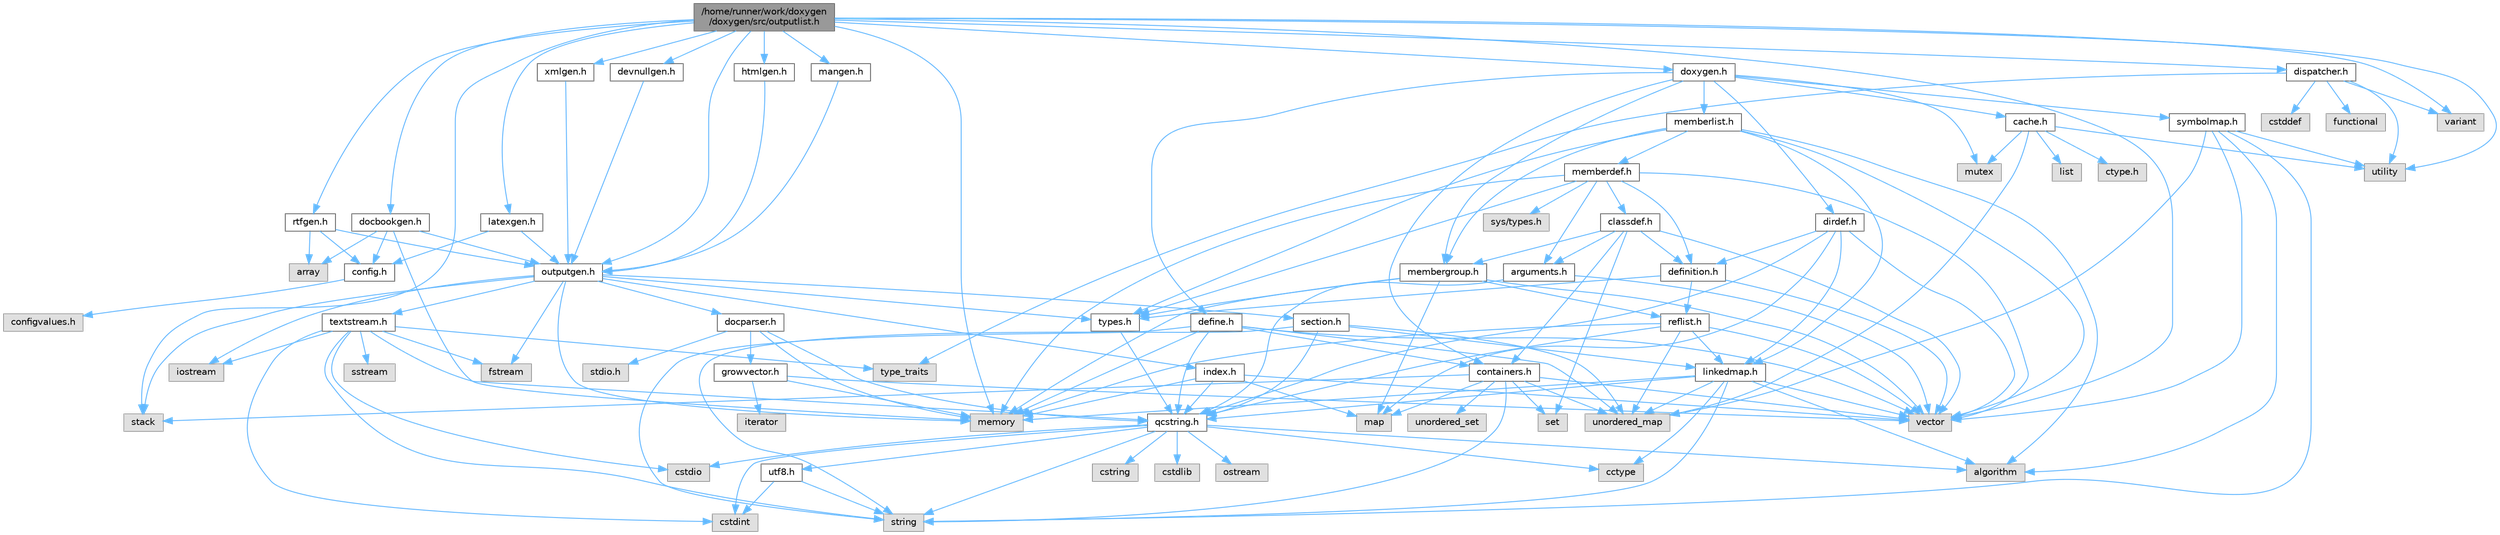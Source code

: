 digraph "/home/runner/work/doxygen/doxygen/src/outputlist.h"
{
 // INTERACTIVE_SVG=YES
 // LATEX_PDF_SIZE
  bgcolor="transparent";
  edge [fontname=Helvetica,fontsize=10,labelfontname=Helvetica,labelfontsize=10];
  node [fontname=Helvetica,fontsize=10,shape=box,height=0.2,width=0.4];
  Node1 [label="/home/runner/work/doxygen\l/doxygen/src/outputlist.h",height=0.2,width=0.4,color="gray40", fillcolor="grey60", style="filled", fontcolor="black",tooltip=" "];
  Node1 -> Node2 [color="steelblue1",style="solid"];
  Node2 [label="utility",height=0.2,width=0.4,color="grey60", fillcolor="#E0E0E0", style="filled",tooltip=" "];
  Node1 -> Node3 [color="steelblue1",style="solid"];
  Node3 [label="vector",height=0.2,width=0.4,color="grey60", fillcolor="#E0E0E0", style="filled",tooltip=" "];
  Node1 -> Node4 [color="steelblue1",style="solid"];
  Node4 [label="memory",height=0.2,width=0.4,color="grey60", fillcolor="#E0E0E0", style="filled",tooltip=" "];
  Node1 -> Node5 [color="steelblue1",style="solid"];
  Node5 [label="variant",height=0.2,width=0.4,color="grey60", fillcolor="#E0E0E0", style="filled",tooltip=" "];
  Node1 -> Node6 [color="steelblue1",style="solid"];
  Node6 [label="stack",height=0.2,width=0.4,color="grey60", fillcolor="#E0E0E0", style="filled",tooltip=" "];
  Node1 -> Node7 [color="steelblue1",style="solid"];
  Node7 [label="outputgen.h",height=0.2,width=0.4,color="grey40", fillcolor="white", style="filled",URL="$df/d06/outputgen_8h.html",tooltip=" "];
  Node7 -> Node4 [color="steelblue1",style="solid"];
  Node7 -> Node6 [color="steelblue1",style="solid"];
  Node7 -> Node8 [color="steelblue1",style="solid"];
  Node8 [label="iostream",height=0.2,width=0.4,color="grey60", fillcolor="#E0E0E0", style="filled",tooltip=" "];
  Node7 -> Node9 [color="steelblue1",style="solid"];
  Node9 [label="fstream",height=0.2,width=0.4,color="grey60", fillcolor="#E0E0E0", style="filled",tooltip=" "];
  Node7 -> Node10 [color="steelblue1",style="solid"];
  Node10 [label="types.h",height=0.2,width=0.4,color="grey40", fillcolor="white", style="filled",URL="$d9/d49/types_8h.html",tooltip="This file contains a number of basic enums and types."];
  Node10 -> Node11 [color="steelblue1",style="solid"];
  Node11 [label="qcstring.h",height=0.2,width=0.4,color="grey40", fillcolor="white", style="filled",URL="$d7/d5c/qcstring_8h.html",tooltip=" "];
  Node11 -> Node12 [color="steelblue1",style="solid"];
  Node12 [label="string",height=0.2,width=0.4,color="grey60", fillcolor="#E0E0E0", style="filled",tooltip=" "];
  Node11 -> Node13 [color="steelblue1",style="solid"];
  Node13 [label="algorithm",height=0.2,width=0.4,color="grey60", fillcolor="#E0E0E0", style="filled",tooltip=" "];
  Node11 -> Node14 [color="steelblue1",style="solid"];
  Node14 [label="cctype",height=0.2,width=0.4,color="grey60", fillcolor="#E0E0E0", style="filled",tooltip=" "];
  Node11 -> Node15 [color="steelblue1",style="solid"];
  Node15 [label="cstring",height=0.2,width=0.4,color="grey60", fillcolor="#E0E0E0", style="filled",tooltip=" "];
  Node11 -> Node16 [color="steelblue1",style="solid"];
  Node16 [label="cstdio",height=0.2,width=0.4,color="grey60", fillcolor="#E0E0E0", style="filled",tooltip=" "];
  Node11 -> Node17 [color="steelblue1",style="solid"];
  Node17 [label="cstdlib",height=0.2,width=0.4,color="grey60", fillcolor="#E0E0E0", style="filled",tooltip=" "];
  Node11 -> Node18 [color="steelblue1",style="solid"];
  Node18 [label="cstdint",height=0.2,width=0.4,color="grey60", fillcolor="#E0E0E0", style="filled",tooltip=" "];
  Node11 -> Node19 [color="steelblue1",style="solid"];
  Node19 [label="ostream",height=0.2,width=0.4,color="grey60", fillcolor="#E0E0E0", style="filled",tooltip=" "];
  Node11 -> Node20 [color="steelblue1",style="solid"];
  Node20 [label="utf8.h",height=0.2,width=0.4,color="grey40", fillcolor="white", style="filled",URL="$db/d7c/utf8_8h.html",tooltip="Various UTF8 related helper functions."];
  Node20 -> Node18 [color="steelblue1",style="solid"];
  Node20 -> Node12 [color="steelblue1",style="solid"];
  Node7 -> Node21 [color="steelblue1",style="solid"];
  Node21 [label="index.h",height=0.2,width=0.4,color="grey40", fillcolor="white", style="filled",URL="$d1/db5/index_8h.html",tooltip=" "];
  Node21 -> Node4 [color="steelblue1",style="solid"];
  Node21 -> Node3 [color="steelblue1",style="solid"];
  Node21 -> Node22 [color="steelblue1",style="solid"];
  Node22 [label="map",height=0.2,width=0.4,color="grey60", fillcolor="#E0E0E0", style="filled",tooltip=" "];
  Node21 -> Node11 [color="steelblue1",style="solid"];
  Node7 -> Node23 [color="steelblue1",style="solid"];
  Node23 [label="section.h",height=0.2,width=0.4,color="grey40", fillcolor="white", style="filled",URL="$d1/d2a/section_8h.html",tooltip=" "];
  Node23 -> Node12 [color="steelblue1",style="solid"];
  Node23 -> Node24 [color="steelblue1",style="solid"];
  Node24 [label="unordered_map",height=0.2,width=0.4,color="grey60", fillcolor="#E0E0E0", style="filled",tooltip=" "];
  Node23 -> Node11 [color="steelblue1",style="solid"];
  Node23 -> Node25 [color="steelblue1",style="solid"];
  Node25 [label="linkedmap.h",height=0.2,width=0.4,color="grey40", fillcolor="white", style="filled",URL="$da/de1/linkedmap_8h.html",tooltip=" "];
  Node25 -> Node24 [color="steelblue1",style="solid"];
  Node25 -> Node3 [color="steelblue1",style="solid"];
  Node25 -> Node4 [color="steelblue1",style="solid"];
  Node25 -> Node12 [color="steelblue1",style="solid"];
  Node25 -> Node13 [color="steelblue1",style="solid"];
  Node25 -> Node14 [color="steelblue1",style="solid"];
  Node25 -> Node11 [color="steelblue1",style="solid"];
  Node7 -> Node26 [color="steelblue1",style="solid"];
  Node26 [label="textstream.h",height=0.2,width=0.4,color="grey40", fillcolor="white", style="filled",URL="$d4/d7d/textstream_8h.html",tooltip=" "];
  Node26 -> Node12 [color="steelblue1",style="solid"];
  Node26 -> Node8 [color="steelblue1",style="solid"];
  Node26 -> Node27 [color="steelblue1",style="solid"];
  Node27 [label="sstream",height=0.2,width=0.4,color="grey60", fillcolor="#E0E0E0", style="filled",tooltip=" "];
  Node26 -> Node18 [color="steelblue1",style="solid"];
  Node26 -> Node16 [color="steelblue1",style="solid"];
  Node26 -> Node9 [color="steelblue1",style="solid"];
  Node26 -> Node28 [color="steelblue1",style="solid"];
  Node28 [label="type_traits",height=0.2,width=0.4,color="grey60", fillcolor="#E0E0E0", style="filled",tooltip=" "];
  Node26 -> Node11 [color="steelblue1",style="solid"];
  Node7 -> Node29 [color="steelblue1",style="solid"];
  Node29 [label="docparser.h",height=0.2,width=0.4,color="grey40", fillcolor="white", style="filled",URL="$de/d9c/docparser_8h.html",tooltip=" "];
  Node29 -> Node30 [color="steelblue1",style="solid"];
  Node30 [label="stdio.h",height=0.2,width=0.4,color="grey60", fillcolor="#E0E0E0", style="filled",tooltip=" "];
  Node29 -> Node4 [color="steelblue1",style="solid"];
  Node29 -> Node11 [color="steelblue1",style="solid"];
  Node29 -> Node31 [color="steelblue1",style="solid"];
  Node31 [label="growvector.h",height=0.2,width=0.4,color="grey40", fillcolor="white", style="filled",URL="$d7/d50/growvector_8h.html",tooltip=" "];
  Node31 -> Node3 [color="steelblue1",style="solid"];
  Node31 -> Node4 [color="steelblue1",style="solid"];
  Node31 -> Node32 [color="steelblue1",style="solid"];
  Node32 [label="iterator",height=0.2,width=0.4,color="grey60", fillcolor="#E0E0E0", style="filled",tooltip=" "];
  Node1 -> Node33 [color="steelblue1",style="solid"];
  Node33 [label="doxygen.h",height=0.2,width=0.4,color="grey40", fillcolor="white", style="filled",URL="$d1/da1/doxygen_8h.html",tooltip=" "];
  Node33 -> Node34 [color="steelblue1",style="solid"];
  Node34 [label="mutex",height=0.2,width=0.4,color="grey60", fillcolor="#E0E0E0", style="filled",tooltip=" "];
  Node33 -> Node35 [color="steelblue1",style="solid"];
  Node35 [label="containers.h",height=0.2,width=0.4,color="grey40", fillcolor="white", style="filled",URL="$d5/d75/containers_8h.html",tooltip=" "];
  Node35 -> Node3 [color="steelblue1",style="solid"];
  Node35 -> Node12 [color="steelblue1",style="solid"];
  Node35 -> Node36 [color="steelblue1",style="solid"];
  Node36 [label="set",height=0.2,width=0.4,color="grey60", fillcolor="#E0E0E0", style="filled",tooltip=" "];
  Node35 -> Node22 [color="steelblue1",style="solid"];
  Node35 -> Node37 [color="steelblue1",style="solid"];
  Node37 [label="unordered_set",height=0.2,width=0.4,color="grey60", fillcolor="#E0E0E0", style="filled",tooltip=" "];
  Node35 -> Node24 [color="steelblue1",style="solid"];
  Node35 -> Node6 [color="steelblue1",style="solid"];
  Node33 -> Node38 [color="steelblue1",style="solid"];
  Node38 [label="membergroup.h",height=0.2,width=0.4,color="grey40", fillcolor="white", style="filled",URL="$d9/d11/membergroup_8h.html",tooltip=" "];
  Node38 -> Node3 [color="steelblue1",style="solid"];
  Node38 -> Node22 [color="steelblue1",style="solid"];
  Node38 -> Node4 [color="steelblue1",style="solid"];
  Node38 -> Node10 [color="steelblue1",style="solid"];
  Node38 -> Node39 [color="steelblue1",style="solid"];
  Node39 [label="reflist.h",height=0.2,width=0.4,color="grey40", fillcolor="white", style="filled",URL="$d1/d02/reflist_8h.html",tooltip=" "];
  Node39 -> Node3 [color="steelblue1",style="solid"];
  Node39 -> Node24 [color="steelblue1",style="solid"];
  Node39 -> Node4 [color="steelblue1",style="solid"];
  Node39 -> Node11 [color="steelblue1",style="solid"];
  Node39 -> Node25 [color="steelblue1",style="solid"];
  Node33 -> Node40 [color="steelblue1",style="solid"];
  Node40 [label="dirdef.h",height=0.2,width=0.4,color="grey40", fillcolor="white", style="filled",URL="$d6/d15/dirdef_8h.html",tooltip=" "];
  Node40 -> Node3 [color="steelblue1",style="solid"];
  Node40 -> Node22 [color="steelblue1",style="solid"];
  Node40 -> Node11 [color="steelblue1",style="solid"];
  Node40 -> Node25 [color="steelblue1",style="solid"];
  Node40 -> Node41 [color="steelblue1",style="solid"];
  Node41 [label="definition.h",height=0.2,width=0.4,color="grey40", fillcolor="white", style="filled",URL="$df/da1/definition_8h.html",tooltip=" "];
  Node41 -> Node3 [color="steelblue1",style="solid"];
  Node41 -> Node10 [color="steelblue1",style="solid"];
  Node41 -> Node39 [color="steelblue1",style="solid"];
  Node33 -> Node42 [color="steelblue1",style="solid"];
  Node42 [label="memberlist.h",height=0.2,width=0.4,color="grey40", fillcolor="white", style="filled",URL="$dd/d78/memberlist_8h.html",tooltip=" "];
  Node42 -> Node3 [color="steelblue1",style="solid"];
  Node42 -> Node13 [color="steelblue1",style="solid"];
  Node42 -> Node43 [color="steelblue1",style="solid"];
  Node43 [label="memberdef.h",height=0.2,width=0.4,color="grey40", fillcolor="white", style="filled",URL="$d4/d46/memberdef_8h.html",tooltip=" "];
  Node43 -> Node3 [color="steelblue1",style="solid"];
  Node43 -> Node4 [color="steelblue1",style="solid"];
  Node43 -> Node44 [color="steelblue1",style="solid"];
  Node44 [label="sys/types.h",height=0.2,width=0.4,color="grey60", fillcolor="#E0E0E0", style="filled",tooltip=" "];
  Node43 -> Node10 [color="steelblue1",style="solid"];
  Node43 -> Node41 [color="steelblue1",style="solid"];
  Node43 -> Node45 [color="steelblue1",style="solid"];
  Node45 [label="arguments.h",height=0.2,width=0.4,color="grey40", fillcolor="white", style="filled",URL="$df/d9b/arguments_8h.html",tooltip=" "];
  Node45 -> Node3 [color="steelblue1",style="solid"];
  Node45 -> Node11 [color="steelblue1",style="solid"];
  Node43 -> Node46 [color="steelblue1",style="solid"];
  Node46 [label="classdef.h",height=0.2,width=0.4,color="grey40", fillcolor="white", style="filled",URL="$d1/da6/classdef_8h.html",tooltip=" "];
  Node46 -> Node3 [color="steelblue1",style="solid"];
  Node46 -> Node36 [color="steelblue1",style="solid"];
  Node46 -> Node35 [color="steelblue1",style="solid"];
  Node46 -> Node41 [color="steelblue1",style="solid"];
  Node46 -> Node45 [color="steelblue1",style="solid"];
  Node46 -> Node38 [color="steelblue1",style="solid"];
  Node42 -> Node25 [color="steelblue1",style="solid"];
  Node42 -> Node10 [color="steelblue1",style="solid"];
  Node42 -> Node38 [color="steelblue1",style="solid"];
  Node33 -> Node47 [color="steelblue1",style="solid"];
  Node47 [label="define.h",height=0.2,width=0.4,color="grey40", fillcolor="white", style="filled",URL="$df/d67/define_8h.html",tooltip=" "];
  Node47 -> Node3 [color="steelblue1",style="solid"];
  Node47 -> Node4 [color="steelblue1",style="solid"];
  Node47 -> Node12 [color="steelblue1",style="solid"];
  Node47 -> Node24 [color="steelblue1",style="solid"];
  Node47 -> Node11 [color="steelblue1",style="solid"];
  Node47 -> Node35 [color="steelblue1",style="solid"];
  Node33 -> Node48 [color="steelblue1",style="solid"];
  Node48 [label="cache.h",height=0.2,width=0.4,color="grey40", fillcolor="white", style="filled",URL="$d3/d26/cache_8h.html",tooltip=" "];
  Node48 -> Node49 [color="steelblue1",style="solid"];
  Node49 [label="list",height=0.2,width=0.4,color="grey60", fillcolor="#E0E0E0", style="filled",tooltip=" "];
  Node48 -> Node24 [color="steelblue1",style="solid"];
  Node48 -> Node34 [color="steelblue1",style="solid"];
  Node48 -> Node2 [color="steelblue1",style="solid"];
  Node48 -> Node50 [color="steelblue1",style="solid"];
  Node50 [label="ctype.h",height=0.2,width=0.4,color="grey60", fillcolor="#E0E0E0", style="filled",tooltip=" "];
  Node33 -> Node51 [color="steelblue1",style="solid"];
  Node51 [label="symbolmap.h",height=0.2,width=0.4,color="grey40", fillcolor="white", style="filled",URL="$d7/ddd/symbolmap_8h.html",tooltip=" "];
  Node51 -> Node13 [color="steelblue1",style="solid"];
  Node51 -> Node24 [color="steelblue1",style="solid"];
  Node51 -> Node3 [color="steelblue1",style="solid"];
  Node51 -> Node12 [color="steelblue1",style="solid"];
  Node51 -> Node2 [color="steelblue1",style="solid"];
  Node1 -> Node52 [color="steelblue1",style="solid"];
  Node52 [label="dispatcher.h",height=0.2,width=0.4,color="grey40", fillcolor="white", style="filled",URL="$da/d73/dispatcher_8h.html",tooltip=" "];
  Node52 -> Node53 [color="steelblue1",style="solid"];
  Node53 [label="cstddef",height=0.2,width=0.4,color="grey60", fillcolor="#E0E0E0", style="filled",tooltip=" "];
  Node52 -> Node2 [color="steelblue1",style="solid"];
  Node52 -> Node54 [color="steelblue1",style="solid"];
  Node54 [label="functional",height=0.2,width=0.4,color="grey60", fillcolor="#E0E0E0", style="filled",tooltip=" "];
  Node52 -> Node5 [color="steelblue1",style="solid"];
  Node52 -> Node28 [color="steelblue1",style="solid"];
  Node1 -> Node55 [color="steelblue1",style="solid"];
  Node55 [label="htmlgen.h",height=0.2,width=0.4,color="grey40", fillcolor="white", style="filled",URL="$d8/d56/htmlgen_8h.html",tooltip=" "];
  Node55 -> Node7 [color="steelblue1",style="solid"];
  Node1 -> Node56 [color="steelblue1",style="solid"];
  Node56 [label="latexgen.h",height=0.2,width=0.4,color="grey40", fillcolor="white", style="filled",URL="$d6/d9c/latexgen_8h.html",tooltip=" "];
  Node56 -> Node57 [color="steelblue1",style="solid"];
  Node57 [label="config.h",height=0.2,width=0.4,color="grey40", fillcolor="white", style="filled",URL="$db/d16/config_8h.html",tooltip=" "];
  Node57 -> Node58 [color="steelblue1",style="solid"];
  Node58 [label="configvalues.h",height=0.2,width=0.4,color="grey60", fillcolor="#E0E0E0", style="filled",tooltip=" "];
  Node56 -> Node7 [color="steelblue1",style="solid"];
  Node1 -> Node59 [color="steelblue1",style="solid"];
  Node59 [label="rtfgen.h",height=0.2,width=0.4,color="grey40", fillcolor="white", style="filled",URL="$d4/daa/rtfgen_8h.html",tooltip=" "];
  Node59 -> Node60 [color="steelblue1",style="solid"];
  Node60 [label="array",height=0.2,width=0.4,color="grey60", fillcolor="#E0E0E0", style="filled",tooltip=" "];
  Node59 -> Node57 [color="steelblue1",style="solid"];
  Node59 -> Node7 [color="steelblue1",style="solid"];
  Node1 -> Node61 [color="steelblue1",style="solid"];
  Node61 [label="mangen.h",height=0.2,width=0.4,color="grey40", fillcolor="white", style="filled",URL="$da/dc0/mangen_8h.html",tooltip=" "];
  Node61 -> Node7 [color="steelblue1",style="solid"];
  Node1 -> Node62 [color="steelblue1",style="solid"];
  Node62 [label="docbookgen.h",height=0.2,width=0.4,color="grey40", fillcolor="white", style="filled",URL="$de/dea/docbookgen_8h.html",tooltip=" "];
  Node62 -> Node4 [color="steelblue1",style="solid"];
  Node62 -> Node60 [color="steelblue1",style="solid"];
  Node62 -> Node57 [color="steelblue1",style="solid"];
  Node62 -> Node7 [color="steelblue1",style="solid"];
  Node1 -> Node63 [color="steelblue1",style="solid"];
  Node63 [label="xmlgen.h",height=0.2,width=0.4,color="grey40", fillcolor="white", style="filled",URL="$d9/d67/xmlgen_8h.html",tooltip=" "];
  Node63 -> Node7 [color="steelblue1",style="solid"];
  Node1 -> Node64 [color="steelblue1",style="solid"];
  Node64 [label="devnullgen.h",height=0.2,width=0.4,color="grey40", fillcolor="white", style="filled",URL="$d8/de5/devnullgen_8h.html",tooltip=" "];
  Node64 -> Node7 [color="steelblue1",style="solid"];
}
